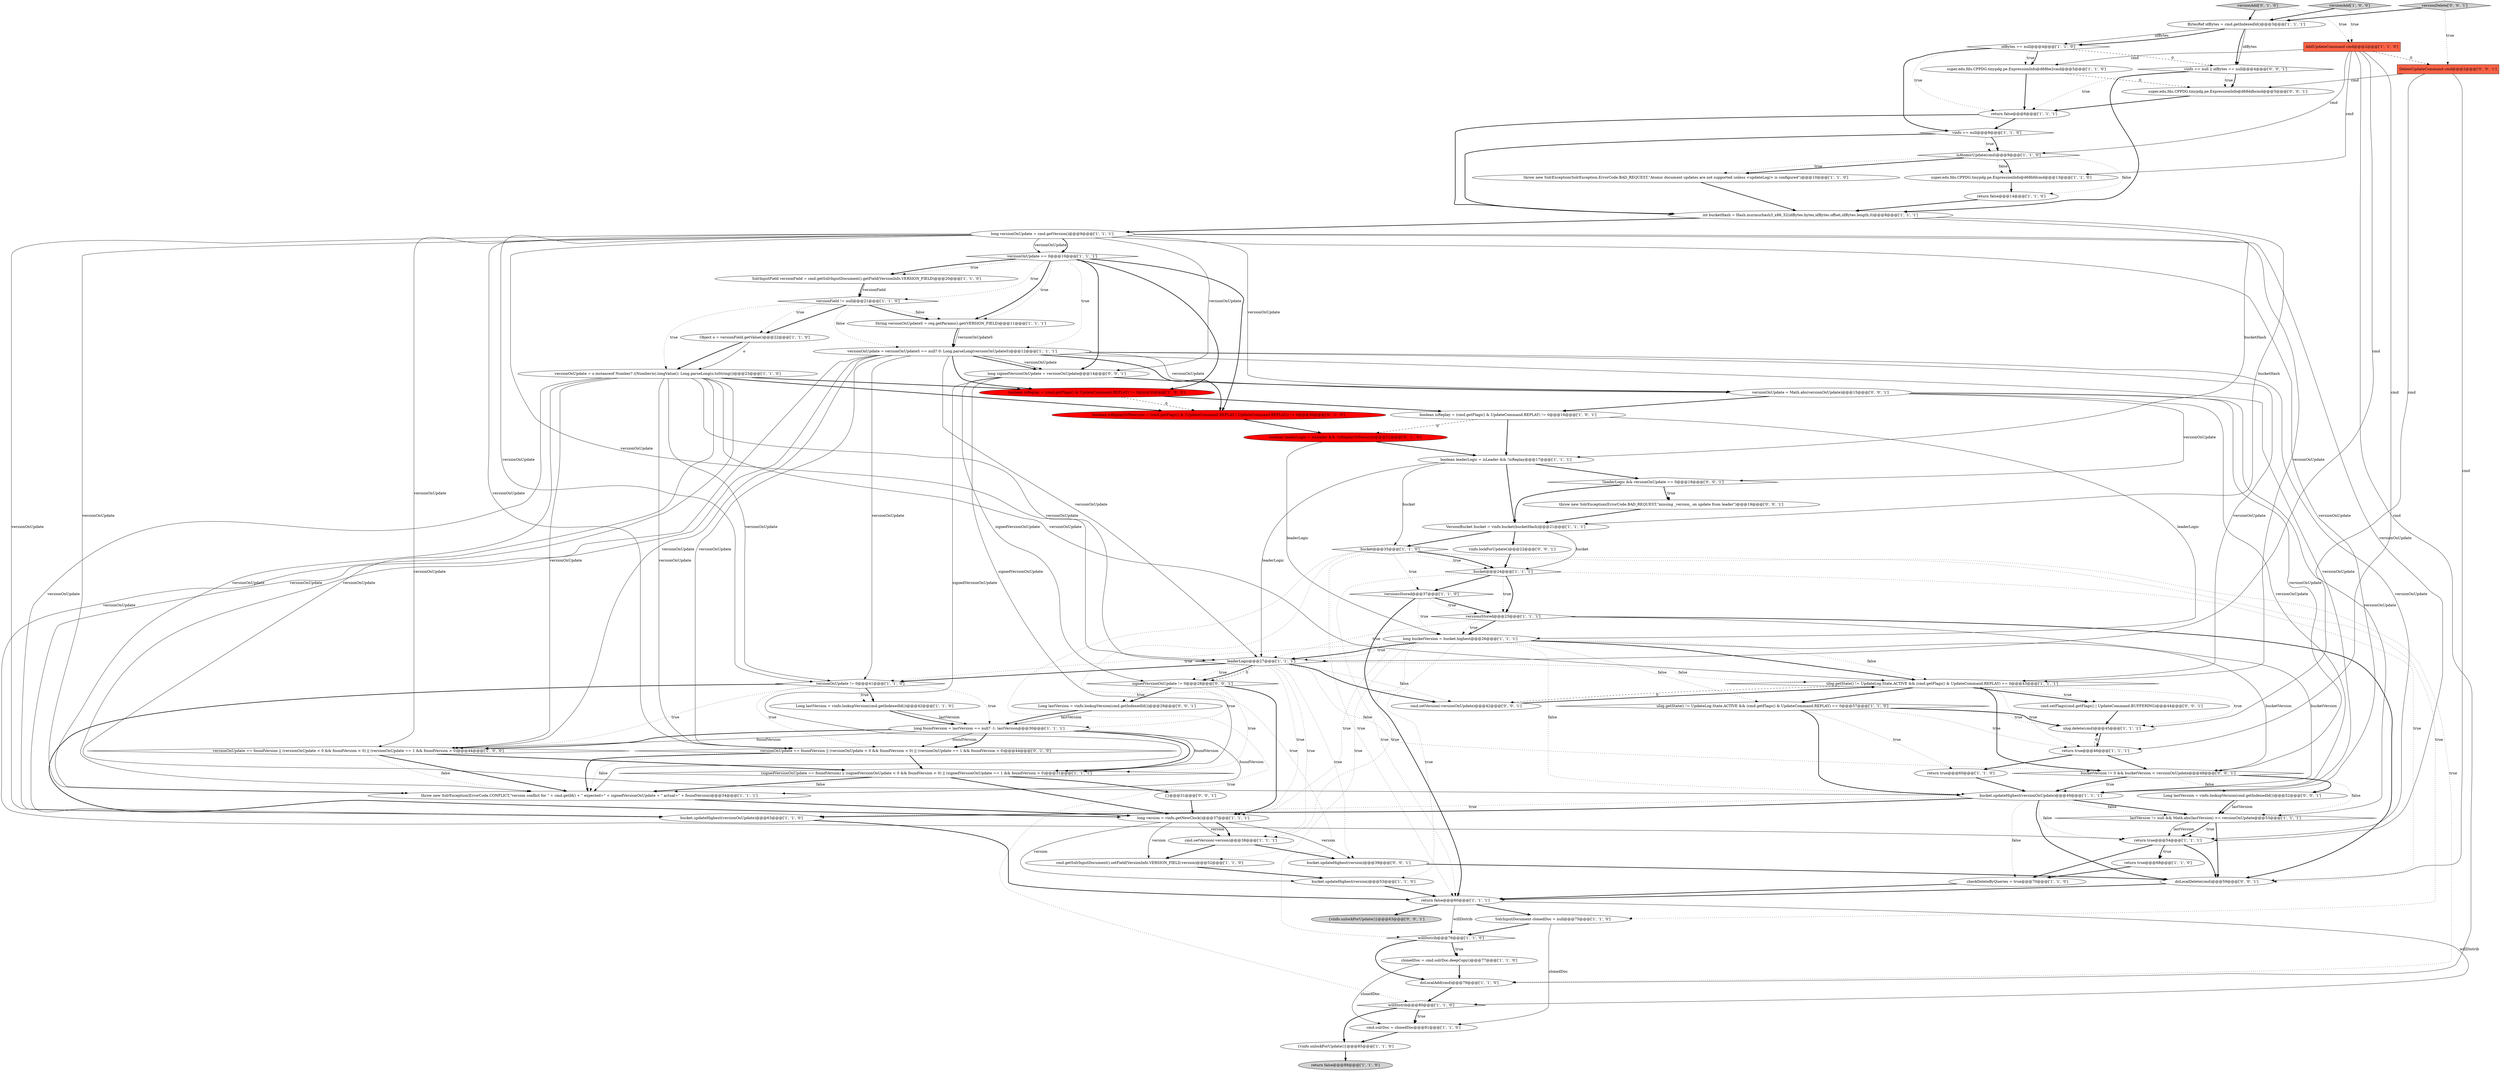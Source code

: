 digraph {
22 [style = filled, label = "clonedDoc = cmd.solrDoc.deepCopy()@@@77@@@['1', '1', '0']", fillcolor = white, shape = ellipse image = "AAA0AAABBB1BBB"];
6 [style = filled, label = "long foundVersion = lastVersion == null? -1: lastVersion@@@30@@@['1', '1', '1']", fillcolor = white, shape = ellipse image = "AAA0AAABBB1BBB"];
58 [style = filled, label = "versionsStored@@@37@@@['1', '1', '0']", fillcolor = white, shape = diamond image = "AAA0AAABBB1BBB"];
14 [style = filled, label = "return false@@@60@@@['1', '1', '1']", fillcolor = white, shape = ellipse image = "AAA0AAABBB1BBB"];
19 [style = filled, label = "String versionOnUpdateS = req.getParams().get(VERSION_FIELD)@@@11@@@['1', '1', '1']", fillcolor = white, shape = ellipse image = "AAA0AAABBB1BBB"];
64 [style = filled, label = "long signedVersionOnUpdate = versionOnUpdate@@@14@@@['0', '0', '1']", fillcolor = white, shape = ellipse image = "AAA0AAABBB3BBB"];
34 [style = filled, label = "versionOnUpdate = o instanceof Number? ((Number)o).longValue(): Long.parseLong(o.toString())@@@23@@@['1', '1', '0']", fillcolor = white, shape = ellipse image = "AAA0AAABBB1BBB"];
35 [style = filled, label = "versionOnUpdate != 0@@@41@@@['1', '1', '0']", fillcolor = white, shape = diamond image = "AAA0AAABBB1BBB"];
30 [style = filled, label = "SolrInputDocument clonedDoc = null@@@75@@@['1', '1', '0']", fillcolor = white, shape = ellipse image = "AAA0AAABBB1BBB"];
50 [style = filled, label = "willDistrib@@@76@@@['1', '1', '0']", fillcolor = white, shape = diamond image = "AAA0AAABBB1BBB"];
41 [style = filled, label = "throw new SolrException(SolrException.ErrorCode.BAD_REQUEST,\"Atomic document updates are not supported unless <updateLog/> is configured\")@@@10@@@['1', '1', '0']", fillcolor = white, shape = ellipse image = "AAA0AAABBB1BBB"];
71 [style = filled, label = "Long lastVersion = vinfo.lookupVersion(cmd.getIndexedId())@@@29@@@['0', '0', '1']", fillcolor = white, shape = ellipse image = "AAA0AAABBB3BBB"];
9 [style = filled, label = "versionsStored@@@25@@@['1', '1', '1']", fillcolor = white, shape = diamond image = "AAA0AAABBB1BBB"];
78 [style = filled, label = "cmd.setFlags(cmd.getFlags() | UpdateCommand.BUFFERING)@@@44@@@['0', '0', '1']", fillcolor = white, shape = ellipse image = "AAA0AAABBB3BBB"];
82 [style = filled, label = "{vinfo.unlockForUpdate()}@@@63@@@['0', '0', '1']", fillcolor = lightgray, shape = ellipse image = "AAA0AAABBB3BBB"];
23 [style = filled, label = "VersionBucket bucket = vinfo.bucket(bucketHash)@@@21@@@['1', '1', '1']", fillcolor = white, shape = ellipse image = "AAA0AAABBB1BBB"];
42 [style = filled, label = "ulog.getState() != UpdateLog.State.ACTIVE && (cmd.getFlags() & UpdateCommand.REPLAY) == 0@@@43@@@['1', '1', '1']", fillcolor = white, shape = diamond image = "AAA0AAABBB1BBB"];
61 [style = filled, label = "versionOnUpdate == foundVersion || (versionOnUpdate < 0 && foundVersion < 0) || (versionOnUpdate == 1 && foundVersion > 0)@@@44@@@['0', '1', '0']", fillcolor = white, shape = diamond image = "AAA0AAABBB2BBB"];
45 [style = filled, label = "super.edu.fdu.CPPDG.tinypdg.pe.ExpressionInfo@d68bfdcmd@@@13@@@['1', '1', '0']", fillcolor = white, shape = ellipse image = "AAA0AAABBB1BBB"];
37 [style = filled, label = "return true@@@60@@@['1', '1', '0']", fillcolor = white, shape = ellipse image = "AAA0AAABBB1BBB"];
66 [style = filled, label = "Long lastVersion = vinfo.lookupVersion(cmd.getIndexedId())@@@52@@@['0', '0', '1']", fillcolor = white, shape = ellipse image = "AAA0AAABBB3BBB"];
80 [style = filled, label = "doLocalDelete(cmd)@@@59@@@['0', '0', '1']", fillcolor = white, shape = ellipse image = "AAA0AAABBB3BBB"];
67 [style = filled, label = "signedVersionOnUpdate != 0@@@28@@@['0', '0', '1']", fillcolor = white, shape = diamond image = "AAA0AAABBB3BBB"];
77 [style = filled, label = "throw new SolrException(ErrorCode.BAD_REQUEST,\"missing _version_ on update from leader\")@@@19@@@['0', '0', '1']", fillcolor = white, shape = ellipse image = "AAA0AAABBB3BBB"];
4 [style = filled, label = "cmd.solrDoc = clonedDoc@@@81@@@['1', '1', '0']", fillcolor = white, shape = ellipse image = "AAA0AAABBB1BBB"];
28 [style = filled, label = "long versionOnUpdate = cmd.getVersion()@@@9@@@['1', '1', '1']", fillcolor = white, shape = ellipse image = "AAA0AAABBB1BBB"];
39 [style = filled, label = "versionOnUpdate == 0@@@10@@@['1', '1', '1']", fillcolor = white, shape = diamond image = "AAA0AAABBB1BBB"];
8 [style = filled, label = "bucket.updateHighest(versionOnUpdate)@@@63@@@['1', '1', '0']", fillcolor = white, shape = ellipse image = "AAA0AAABBB1BBB"];
43 [style = filled, label = "return true@@@54@@@['1', '1', '1']", fillcolor = white, shape = ellipse image = "AAA0AAABBB1BBB"];
20 [style = filled, label = "throw new SolrException(ErrorCode.CONFLICT,\"version conflict for \" + cmd.getId() + \" expected=\" + signedVersionOnUpdate + \" actual=\" + foundVersion)@@@34@@@['1', '1', '1']", fillcolor = white, shape = ellipse image = "AAA0AAABBB1BBB"];
44 [style = filled, label = "super.edu.fdu.CPPDG.tinypdg.pe.ExpressionInfo@d68be2cmd@@@5@@@['1', '1', '0']", fillcolor = white, shape = ellipse image = "AAA0AAABBB1BBB"];
51 [style = filled, label = "cmd.getSolrInputDocument().setField(VersionInfo.VERSION_FIELD,version)@@@52@@@['1', '1', '0']", fillcolor = white, shape = ellipse image = "AAA0AAABBB1BBB"];
40 [style = filled, label = "cmd.setVersion(-version)@@@38@@@['1', '1', '1']", fillcolor = white, shape = ellipse image = "AAA0AAABBB1BBB"];
56 [style = filled, label = "leaderLogic@@@27@@@['1', '1', '1']", fillcolor = white, shape = diamond image = "AAA0AAABBB1BBB"];
13 [style = filled, label = "boolean leaderLogic = isLeader && !isReplay@@@17@@@['1', '1', '1']", fillcolor = white, shape = ellipse image = "AAA0AAABBB1BBB"];
21 [style = filled, label = "Object o = versionField.getValue()@@@22@@@['1', '1', '0']", fillcolor = white, shape = ellipse image = "AAA0AAABBB1BBB"];
36 [style = filled, label = "doLocalAdd(cmd)@@@79@@@['1', '1', '0']", fillcolor = white, shape = ellipse image = "AAA0AAABBB1BBB"];
17 [style = filled, label = "(signedVersionOnUpdate == foundVersion) || (signedVersionOnUpdate < 0 && foundVersion < 0) || (signedVersionOnUpdate == 1 && foundVersion > 0)@@@31@@@['1', '1', '1']", fillcolor = white, shape = diamond image = "AAA0AAABBB1BBB"];
5 [style = filled, label = "return true@@@46@@@['1', '1', '1']", fillcolor = white, shape = ellipse image = "AAA0AAABBB1BBB"];
60 [style = filled, label = "boolean isReplayOrPeersync = (cmd.getFlags() & (UpdateCommand.REPLAY | UpdateCommand.REPLAY)) != 0@@@30@@@['0', '1', '0']", fillcolor = red, shape = ellipse image = "AAA1AAABBB2BBB"];
16 [style = filled, label = "idBytes == null@@@4@@@['1', '1', '0']", fillcolor = white, shape = diamond image = "AAA0AAABBB1BBB"];
74 [style = filled, label = "bucketVersion != 0 && bucketVersion < versionOnUpdate@@@48@@@['0', '0', '1']", fillcolor = white, shape = diamond image = "AAA0AAABBB3BBB"];
63 [style = filled, label = "versionAdd['0', '1', '0']", fillcolor = lightgray, shape = diamond image = "AAA0AAABBB2BBB"];
31 [style = filled, label = "bucket.updateHighest(version)@@@53@@@['1', '1', '0']", fillcolor = white, shape = ellipse image = "AAA0AAABBB1BBB"];
33 [style = filled, label = "boolean isReplay = (cmd.getFlags() & UpdateCommand.REPLAY) != 0@@@30@@@['1', '0', '0']", fillcolor = red, shape = ellipse image = "AAA1AAABBB1BBB"];
11 [style = filled, label = "versionAdd['1', '0', '0']", fillcolor = lightgray, shape = diamond image = "AAA0AAABBB1BBB"];
59 [style = filled, label = "long version = vinfo.getNewClock()@@@37@@@['1', '1', '1']", fillcolor = white, shape = ellipse image = "AAA0AAABBB1BBB"];
62 [style = filled, label = "boolean leaderLogic = isLeader && !isReplayOrPeersync@@@31@@@['0', '1', '0']", fillcolor = red, shape = ellipse image = "AAA1AAABBB2BBB"];
26 [style = filled, label = "vinfo == null@@@8@@@['1', '1', '0']", fillcolor = white, shape = diamond image = "AAA0AAABBB1BBB"];
76 [style = filled, label = "super.edu.fdu.CPPDG.tinypdg.pe.ExpressionInfo@d68ddbcmd@@@5@@@['0', '0', '1']", fillcolor = white, shape = ellipse image = "AAA0AAABBB3BBB"];
12 [style = filled, label = "BytesRef idBytes = cmd.getIndexedId()@@@3@@@['1', '1', '1']", fillcolor = white, shape = ellipse image = "AAA0AAABBB1BBB"];
0 [style = filled, label = "AddUpdateCommand cmd@@@2@@@['1', '1', '0']", fillcolor = tomato, shape = box image = "AAA0AAABBB1BBB"];
48 [style = filled, label = "Long lastVersion = vinfo.lookupVersion(cmd.getIndexedId())@@@42@@@['1', '1', '0']", fillcolor = white, shape = ellipse image = "AAA0AAABBB1BBB"];
3 [style = filled, label = "return true@@@68@@@['1', '1', '0']", fillcolor = white, shape = ellipse image = "AAA0AAABBB1BBB"];
18 [style = filled, label = "int bucketHash = Hash.murmurhash3_x86_32(idBytes.bytes,idBytes.offset,idBytes.length,0)@@@8@@@['1', '1', '1']", fillcolor = white, shape = ellipse image = "AAA0AAABBB1BBB"];
57 [style = filled, label = "{vinfo.unlockForUpdate()}@@@85@@@['1', '1', '0']", fillcolor = white, shape = ellipse image = "AAA0AAABBB1BBB"];
70 [style = filled, label = "versionOnUpdate = Math.abs(versionOnUpdate)@@@15@@@['0', '0', '1']", fillcolor = white, shape = ellipse image = "AAA0AAABBB3BBB"];
7 [style = filled, label = "bucket.updateHighest(versionOnUpdate)@@@49@@@['1', '1', '1']", fillcolor = white, shape = ellipse image = "AAA0AAABBB1BBB"];
72 [style = filled, label = "versionDelete['0', '0', '1']", fillcolor = lightgray, shape = diamond image = "AAA0AAABBB3BBB"];
38 [style = filled, label = "return false@@@14@@@['1', '1', '0']", fillcolor = white, shape = ellipse image = "AAA0AAABBB1BBB"];
69 [style = filled, label = "DeleteUpdateCommand cmd@@@2@@@['0', '0', '1']", fillcolor = tomato, shape = box image = "AAA0AAABBB3BBB"];
73 [style = filled, label = "bucket.updateHighest(version)@@@39@@@['0', '0', '1']", fillcolor = white, shape = ellipse image = "AAA0AAABBB3BBB"];
79 [style = filled, label = "vinfo == null || idBytes == null@@@4@@@['0', '0', '1']", fillcolor = white, shape = diamond image = "AAA0AAABBB3BBB"];
68 [style = filled, label = "{}@@@31@@@['0', '0', '1']", fillcolor = white, shape = ellipse image = "AAA0AAABBB3BBB"];
47 [style = filled, label = "versionField != null@@@21@@@['1', '1', '0']", fillcolor = white, shape = diamond image = "AAA0AAABBB1BBB"];
75 [style = filled, label = "cmd.setVersion(-versionOnUpdate)@@@42@@@['0', '0', '1']", fillcolor = white, shape = ellipse image = "AAA0AAABBB3BBB"];
2 [style = filled, label = "lastVersion != null && Math.abs(lastVersion) >= versionOnUpdate@@@53@@@['1', '1', '1']", fillcolor = white, shape = diamond image = "AAA0AAABBB1BBB"];
32 [style = filled, label = "checkDeleteByQueries = true@@@70@@@['1', '1', '0']", fillcolor = white, shape = ellipse image = "AAA0AAABBB1BBB"];
25 [style = filled, label = "return false@@@88@@@['1', '1', '0']", fillcolor = lightgray, shape = ellipse image = "AAA0AAABBB1BBB"];
53 [style = filled, label = "versionOnUpdate = versionOnUpdateS == null? 0: Long.parseLong(versionOnUpdateS)@@@12@@@['1', '1', '1']", fillcolor = white, shape = ellipse image = "AAA0AAABBB1BBB"];
55 [style = filled, label = "ulog.getState() != UpdateLog.State.ACTIVE && (cmd.getFlags() & UpdateCommand.REPLAY) == 0@@@57@@@['1', '1', '0']", fillcolor = white, shape = diamond image = "AAA0AAABBB1BBB"];
46 [style = filled, label = "isAtomicUpdate(cmd)@@@9@@@['1', '1', '0']", fillcolor = white, shape = diamond image = "AAA0AAABBB1BBB"];
65 [style = filled, label = "vinfo.lockForUpdate()@@@22@@@['0', '0', '1']", fillcolor = white, shape = ellipse image = "AAA0AAABBB3BBB"];
81 [style = filled, label = "!leaderLogic && versionOnUpdate == 0@@@18@@@['0', '0', '1']", fillcolor = white, shape = diamond image = "AAA0AAABBB3BBB"];
54 [style = filled, label = "long bucketVersion = bucket.highest@@@26@@@['1', '1', '1']", fillcolor = white, shape = ellipse image = "AAA0AAABBB1BBB"];
1 [style = filled, label = "ulog.delete(cmd)@@@45@@@['1', '1', '1']", fillcolor = white, shape = ellipse image = "AAA0AAABBB1BBB"];
27 [style = filled, label = "SolrInputField versionField = cmd.getSolrInputDocument().getField(VersionInfo.VERSION_FIELD)@@@20@@@['1', '1', '0']", fillcolor = white, shape = ellipse image = "AAA0AAABBB1BBB"];
49 [style = filled, label = "willDistrib@@@80@@@['1', '1', '0']", fillcolor = white, shape = diamond image = "AAA0AAABBB1BBB"];
24 [style = filled, label = "bucket@@@24@@@['1', '1', '1']", fillcolor = white, shape = diamond image = "AAA0AAABBB1BBB"];
10 [style = filled, label = "versionOnUpdate == foundVersion || (versionOnUpdate < 0 && foundVersion < 0) || (versionOnUpdate == 1 && foundVersion > 0)@@@44@@@['1', '0', '0']", fillcolor = white, shape = diamond image = "AAA0AAABBB1BBB"];
15 [style = filled, label = "boolean isReplay = (cmd.getFlags() & UpdateCommand.REPLAY) != 0@@@16@@@['1', '0', '1']", fillcolor = white, shape = ellipse image = "AAA0AAABBB1BBB"];
29 [style = filled, label = "bucket@@@35@@@['1', '1', '0']", fillcolor = white, shape = diamond image = "AAA0AAABBB1BBB"];
52 [style = filled, label = "return false@@@6@@@['1', '1', '1']", fillcolor = white, shape = ellipse image = "AAA0AAABBB1BBB"];
1->5 [style = bold, label=""];
35->48 [style = bold, label=""];
54->56 [style = bold, label=""];
62->13 [style = bold, label=""];
39->19 [style = bold, label=""];
54->35 [style = dotted, label="true"];
56->67 [style = dotted, label="true"];
50->22 [style = bold, label=""];
67->59 [style = bold, label=""];
24->80 [style = dotted, label="true"];
35->10 [style = dotted, label="true"];
7->32 [style = dotted, label="false"];
24->58 [style = bold, label=""];
29->49 [style = dotted, label="true"];
76->52 [style = bold, label=""];
47->34 [style = dotted, label="true"];
0->45 [style = solid, label="cmd"];
12->16 [style = solid, label="idBytes"];
34->7 [style = solid, label="versionOnUpdate"];
59->31 [style = solid, label="version"];
2->43 [style = solid, label="lastVersion"];
10->17 [style = bold, label=""];
15->54 [style = solid, label="leaderLogic"];
56->67 [style = bold, label=""];
0->44 [style = solid, label="cmd"];
67->71 [style = bold, label=""];
79->76 [style = bold, label=""];
39->47 [style = dotted, label="true"];
7->8 [style = bold, label=""];
64->70 [style = bold, label=""];
58->9 [style = bold, label=""];
16->79 [style = dashed, label="0"];
54->7 [style = dotted, label="false"];
74->2 [style = dotted, label="false"];
23->29 [style = bold, label=""];
39->60 [style = bold, label=""];
75->42 [style = bold, label=""];
78->1 [style = bold, label=""];
54->51 [style = dotted, label="true"];
54->31 [style = dotted, label="true"];
46->45 [style = dotted, label="false"];
43->3 [style = bold, label=""];
73->80 [style = bold, label=""];
79->52 [style = dotted, label="true"];
0->69 [style = dashed, label="0"];
21->34 [style = solid, label="o"];
54->56 [style = dotted, label="true"];
9->80 [style = bold, label=""];
29->14 [style = dotted, label="true"];
39->64 [style = bold, label=""];
11->0 [style = dotted, label="true"];
58->9 [style = dotted, label="true"];
45->38 [style = bold, label=""];
70->15 [style = bold, label=""];
56->74 [style = dotted, label="false"];
0->5 [style = solid, label="cmd"];
34->20 [style = solid, label="versionOnUpdate"];
79->18 [style = bold, label=""];
49->4 [style = bold, label=""];
67->71 [style = dotted, label="true"];
56->67 [style = dashed, label="0"];
53->60 [style = bold, label=""];
44->76 [style = dashed, label="0"];
29->36 [style = dotted, label="true"];
28->39 [style = solid, label="versionOnUpdate"];
28->10 [style = solid, label="versionOnUpdate"];
5->37 [style = bold, label=""];
17->20 [style = bold, label=""];
48->6 [style = solid, label="lastVersion"];
31->14 [style = bold, label=""];
46->38 [style = dotted, label="false"];
26->46 [style = bold, label=""];
5->1 [style = dashed, label="0"];
15->13 [style = bold, label=""];
53->20 [style = solid, label="versionOnUpdate"];
56->75 [style = dotted, label="false"];
12->79 [style = solid, label="idBytes"];
14->30 [style = bold, label=""];
42->78 [style = bold, label=""];
56->42 [style = dotted, label="false"];
0->46 [style = solid, label="cmd"];
33->15 [style = bold, label=""];
54->55 [style = dotted, label="false"];
35->6 [style = dotted, label="true"];
23->65 [style = bold, label=""];
64->67 [style = solid, label="signedVersionOnUpdate"];
40->51 [style = bold, label=""];
58->54 [style = dotted, label="true"];
39->53 [style = dotted, label="true"];
34->33 [style = bold, label=""];
60->62 [style = bold, label=""];
6->61 [style = solid, label="foundVersion"];
16->26 [style = bold, label=""];
43->32 [style = bold, label=""];
81->77 [style = bold, label=""];
16->44 [style = dotted, label="true"];
17->68 [style = bold, label=""];
16->52 [style = dotted, label="true"];
11->12 [style = bold, label=""];
28->42 [style = solid, label="versionOnUpdate"];
67->17 [style = dotted, label="true"];
34->61 [style = solid, label="versionOnUpdate"];
5->74 [style = bold, label=""];
79->76 [style = dotted, label="true"];
28->35 [style = solid, label="versionOnUpdate"];
57->25 [style = bold, label=""];
28->8 [style = solid, label="versionOnUpdate"];
6->10 [style = solid, label="foundVersion"];
34->43 [style = solid, label="versionOnUpdate"];
6->20 [style = solid, label="foundVersion"];
18->28 [style = bold, label=""];
46->41 [style = bold, label=""];
42->75 [style = dashed, label="0"];
28->56 [style = solid, label="versionOnUpdate"];
53->7 [style = solid, label="versionOnUpdate"];
13->29 [style = solid, label="bucket"];
54->59 [style = dotted, label="true"];
9->54 [style = bold, label=""];
6->61 [style = bold, label=""];
59->51 [style = solid, label="version"];
38->18 [style = bold, label=""];
39->27 [style = dotted, label="true"];
66->2 [style = bold, label=""];
70->2 [style = solid, label="versionOnUpdate"];
36->49 [style = bold, label=""];
55->7 [style = bold, label=""];
7->2 [style = bold, label=""];
34->42 [style = solid, label="versionOnUpdate"];
52->18 [style = bold, label=""];
29->50 [style = dotted, label="true"];
14->49 [style = solid, label="willDistrib"];
55->1 [style = dotted, label="true"];
35->48 [style = dotted, label="true"];
43->80 [style = bold, label=""];
53->33 [style = bold, label=""];
56->75 [style = bold, label=""];
69->80 [style = solid, label="cmd"];
33->60 [style = dashed, label="0"];
27->47 [style = bold, label=""];
53->70 [style = solid, label="versionOnUpdate"];
53->64 [style = bold, label=""];
7->8 [style = dotted, label="true"];
28->70 [style = solid, label="versionOnUpdate"];
61->20 [style = bold, label=""];
53->35 [style = solid, label="versionOnUpdate"];
66->2 [style = solid, label="lastVersion"];
2->43 [style = bold, label=""];
52->26 [style = bold, label=""];
6->17 [style = bold, label=""];
26->46 [style = dotted, label="true"];
9->54 [style = dotted, label="true"];
70->81 [style = solid, label="versionOnUpdate"];
42->78 [style = dotted, label="true"];
12->79 [style = bold, label=""];
59->73 [style = solid, label="version"];
59->40 [style = solid, label="version"];
54->42 [style = dotted, label="false"];
4->57 [style = bold, label=""];
18->23 [style = solid, label="bucketHash"];
74->7 [style = dotted, label="true"];
34->35 [style = solid, label="versionOnUpdate"];
28->39 [style = bold, label=""];
58->14 [style = bold, label=""];
21->34 [style = bold, label=""];
53->56 [style = solid, label="versionOnUpdate"];
72->12 [style = bold, label=""];
8->14 [style = bold, label=""];
32->14 [style = bold, label=""];
2->80 [style = bold, label=""];
70->74 [style = solid, label="versionOnUpdate"];
30->4 [style = solid, label="clonedDoc"];
55->5 [style = dotted, label="true"];
7->43 [style = dotted, label="false"];
64->20 [style = solid, label="signedVersionOnUpdate"];
48->6 [style = bold, label=""];
42->55 [style = bold, label=""];
55->37 [style = dotted, label="true"];
34->10 [style = solid, label="versionOnUpdate"];
30->50 [style = bold, label=""];
62->54 [style = solid, label="leaderLogic"];
35->59 [style = bold, label=""];
39->33 [style = bold, label=""];
56->35 [style = bold, label=""];
54->42 [style = bold, label=""];
37->7 [style = bold, label=""];
74->7 [style = bold, label=""];
74->66 [style = bold, label=""];
28->43 [style = solid, label="versionOnUpdate"];
63->12 [style = bold, label=""];
42->1 [style = dotted, label="true"];
42->5 [style = dotted, label="true"];
19->53 [style = bold, label=""];
56->73 [style = dotted, label="true"];
16->44 [style = bold, label=""];
19->53 [style = solid, label="versionOnUpdateS"];
72->69 [style = dotted, label="true"];
43->3 [style = dotted, label="true"];
69->76 [style = solid, label="cmd"];
6->10 [style = bold, label=""];
56->40 [style = dotted, label="true"];
81->23 [style = bold, label=""];
23->24 [style = solid, label="bucket"];
34->56 [style = solid, label="versionOnUpdate"];
42->74 [style = bold, label=""];
0->56 [style = solid, label="cmd"];
47->21 [style = dotted, label="true"];
63->0 [style = dotted, label="true"];
47->21 [style = bold, label=""];
53->61 [style = solid, label="versionOnUpdate"];
71->6 [style = solid, label="lastVersion"];
53->8 [style = solid, label="versionOnUpdate"];
29->24 [style = dotted, label="true"];
41->18 [style = bold, label=""];
71->6 [style = bold, label=""];
24->9 [style = bold, label=""];
49->4 [style = dotted, label="true"];
17->20 [style = dotted, label="false"];
6->17 [style = solid, label="foundVersion"];
29->58 [style = dotted, label="true"];
10->20 [style = bold, label=""];
13->81 [style = bold, label=""];
53->42 [style = solid, label="versionOnUpdate"];
80->14 [style = bold, label=""];
24->14 [style = dotted, label="true"];
65->24 [style = bold, label=""];
22->4 [style = solid, label="clonedDoc"];
39->19 [style = dotted, label="true"];
67->6 [style = dotted, label="true"];
2->43 [style = dotted, label="true"];
59->40 [style = bold, label=""];
77->23 [style = bold, label=""];
10->20 [style = dotted, label="false"];
54->40 [style = dotted, label="true"];
24->9 [style = dotted, label="true"];
14->82 [style = bold, label=""];
7->80 [style = bold, label=""];
12->16 [style = bold, label=""];
28->64 [style = solid, label="versionOnUpdate"];
39->27 [style = bold, label=""];
46->41 [style = dotted, label="true"];
50->22 [style = dotted, label="true"];
64->17 [style = solid, label="signedVersionOnUpdate"];
40->73 [style = bold, label=""];
28->61 [style = solid, label="versionOnUpdate"];
53->64 [style = solid, label="versionOnUpdate"];
61->20 [style = dotted, label="false"];
15->62 [style = dashed, label="0"];
28->20 [style = solid, label="versionOnUpdate"];
53->43 [style = solid, label="versionOnUpdate"];
34->60 [style = bold, label=""];
47->53 [style = dotted, label="false"];
54->74 [style = solid, label="bucketVersion"];
9->56 [style = dotted, label="true"];
74->66 [style = dotted, label="false"];
69->1 [style = solid, label="cmd"];
47->19 [style = dotted, label="false"];
0->36 [style = solid, label="cmd"];
14->50 [style = solid, label="willDistrib"];
56->59 [style = dotted, label="true"];
34->8 [style = solid, label="versionOnUpdate"];
55->1 [style = bold, label=""];
20->59 [style = bold, label=""];
50->36 [style = bold, label=""];
22->36 [style = bold, label=""];
28->7 [style = solid, label="versionOnUpdate"];
9->7 [style = solid, label="bucketVersion"];
44->52 [style = bold, label=""];
47->19 [style = bold, label=""];
53->10 [style = solid, label="versionOnUpdate"];
13->23 [style = bold, label=""];
68->59 [style = bold, label=""];
27->47 [style = solid, label="versionField"];
46->45 [style = bold, label=""];
29->30 [style = dotted, label="true"];
7->2 [style = dotted, label="false"];
81->77 [style = dotted, label="true"];
13->56 [style = solid, label="leaderLogic"];
70->7 [style = solid, label="versionOnUpdate"];
17->59 [style = bold, label=""];
51->31 [style = bold, label=""];
35->61 [style = dotted, label="true"];
49->57 [style = bold, label=""];
3->32 [style = bold, label=""];
29->24 [style = bold, label=""];
18->13 [style = solid, label="bucketHash"];
61->17 [style = bold, label=""];
26->18 [style = bold, label=""];
}
